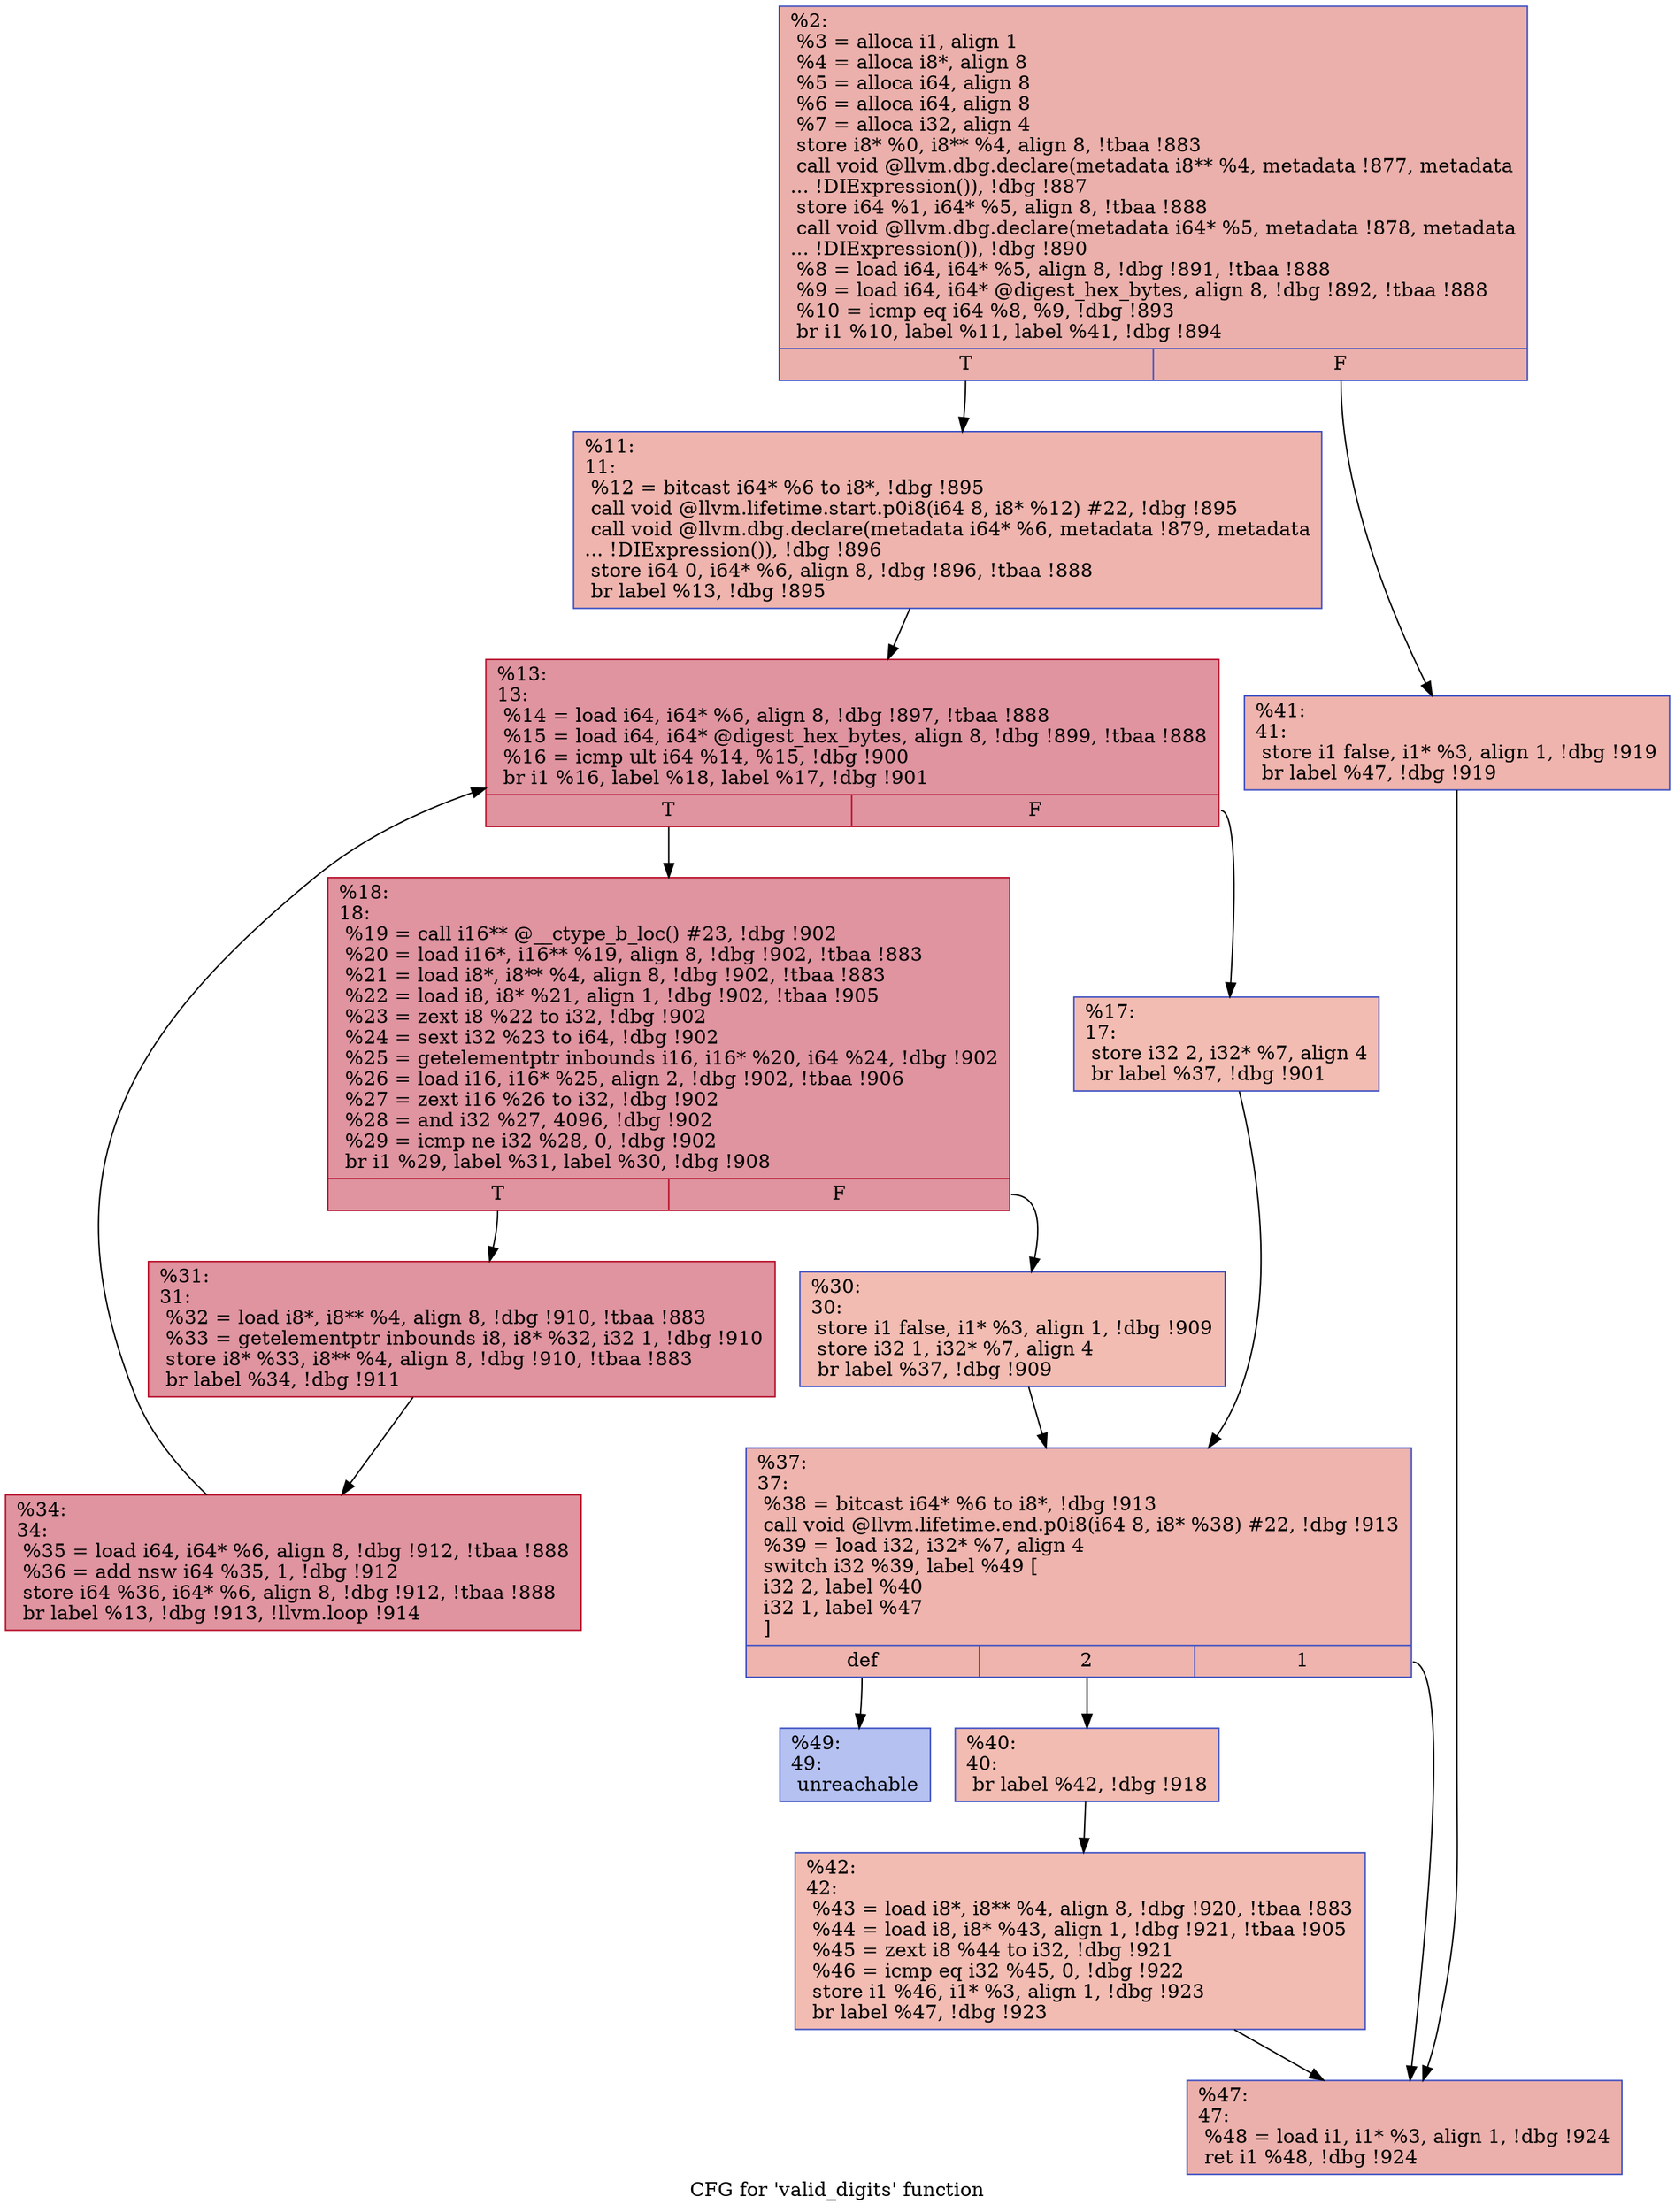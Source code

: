 digraph "CFG for 'valid_digits' function" {
	label="CFG for 'valid_digits' function";

	Node0x12708f0 [shape=record,color="#3d50c3ff", style=filled, fillcolor="#d24b4070",label="{%2:\l  %3 = alloca i1, align 1\l  %4 = alloca i8*, align 8\l  %5 = alloca i64, align 8\l  %6 = alloca i64, align 8\l  %7 = alloca i32, align 4\l  store i8* %0, i8** %4, align 8, !tbaa !883\l  call void @llvm.dbg.declare(metadata i8** %4, metadata !877, metadata\l... !DIExpression()), !dbg !887\l  store i64 %1, i64* %5, align 8, !tbaa !888\l  call void @llvm.dbg.declare(metadata i64* %5, metadata !878, metadata\l... !DIExpression()), !dbg !890\l  %8 = load i64, i64* %5, align 8, !dbg !891, !tbaa !888\l  %9 = load i64, i64* @digest_hex_bytes, align 8, !dbg !892, !tbaa !888\l  %10 = icmp eq i64 %8, %9, !dbg !893\l  br i1 %10, label %11, label %41, !dbg !894\l|{<s0>T|<s1>F}}"];
	Node0x12708f0:s0 -> Node0x1270a00;
	Node0x12708f0:s1 -> Node0x1270cd0;
	Node0x1270a00 [shape=record,color="#3d50c3ff", style=filled, fillcolor="#d8564670",label="{%11:\l11:                                               \l  %12 = bitcast i64* %6 to i8*, !dbg !895\l  call void @llvm.lifetime.start.p0i8(i64 8, i8* %12) #22, !dbg !895\l  call void @llvm.dbg.declare(metadata i64* %6, metadata !879, metadata\l... !DIExpression()), !dbg !896\l  store i64 0, i64* %6, align 8, !dbg !896, !tbaa !888\l  br label %13, !dbg !895\l}"];
	Node0x1270a00 -> Node0x1270a50;
	Node0x1270a50 [shape=record,color="#b70d28ff", style=filled, fillcolor="#b70d2870",label="{%13:\l13:                                               \l  %14 = load i64, i64* %6, align 8, !dbg !897, !tbaa !888\l  %15 = load i64, i64* @digest_hex_bytes, align 8, !dbg !899, !tbaa !888\l  %16 = icmp ult i64 %14, %15, !dbg !900\l  br i1 %16, label %18, label %17, !dbg !901\l|{<s0>T|<s1>F}}"];
	Node0x1270a50:s0 -> Node0x1270af0;
	Node0x1270a50:s1 -> Node0x1270aa0;
	Node0x1270aa0 [shape=record,color="#3d50c3ff", style=filled, fillcolor="#e1675170",label="{%17:\l17:                                               \l  store i32 2, i32* %7, align 4\l  br label %37, !dbg !901\l}"];
	Node0x1270aa0 -> Node0x1270c30;
	Node0x1270af0 [shape=record,color="#b70d28ff", style=filled, fillcolor="#b70d2870",label="{%18:\l18:                                               \l  %19 = call i16** @__ctype_b_loc() #23, !dbg !902\l  %20 = load i16*, i16** %19, align 8, !dbg !902, !tbaa !883\l  %21 = load i8*, i8** %4, align 8, !dbg !902, !tbaa !883\l  %22 = load i8, i8* %21, align 1, !dbg !902, !tbaa !905\l  %23 = zext i8 %22 to i32, !dbg !902\l  %24 = sext i32 %23 to i64, !dbg !902\l  %25 = getelementptr inbounds i16, i16* %20, i64 %24, !dbg !902\l  %26 = load i16, i16* %25, align 2, !dbg !902, !tbaa !906\l  %27 = zext i16 %26 to i32, !dbg !902\l  %28 = and i32 %27, 4096, !dbg !902\l  %29 = icmp ne i32 %28, 0, !dbg !902\l  br i1 %29, label %31, label %30, !dbg !908\l|{<s0>T|<s1>F}}"];
	Node0x1270af0:s0 -> Node0x1270b90;
	Node0x1270af0:s1 -> Node0x1270b40;
	Node0x1270b40 [shape=record,color="#3d50c3ff", style=filled, fillcolor="#e1675170",label="{%30:\l30:                                               \l  store i1 false, i1* %3, align 1, !dbg !909\l  store i32 1, i32* %7, align 4\l  br label %37, !dbg !909\l}"];
	Node0x1270b40 -> Node0x1270c30;
	Node0x1270b90 [shape=record,color="#b70d28ff", style=filled, fillcolor="#b70d2870",label="{%31:\l31:                                               \l  %32 = load i8*, i8** %4, align 8, !dbg !910, !tbaa !883\l  %33 = getelementptr inbounds i8, i8* %32, i32 1, !dbg !910\l  store i8* %33, i8** %4, align 8, !dbg !910, !tbaa !883\l  br label %34, !dbg !911\l}"];
	Node0x1270b90 -> Node0x1270be0;
	Node0x1270be0 [shape=record,color="#b70d28ff", style=filled, fillcolor="#b70d2870",label="{%34:\l34:                                               \l  %35 = load i64, i64* %6, align 8, !dbg !912, !tbaa !888\l  %36 = add nsw i64 %35, 1, !dbg !912\l  store i64 %36, i64* %6, align 8, !dbg !912, !tbaa !888\l  br label %13, !dbg !913, !llvm.loop !914\l}"];
	Node0x1270be0 -> Node0x1270a50;
	Node0x1270c30 [shape=record,color="#3d50c3ff", style=filled, fillcolor="#d8564670",label="{%37:\l37:                                               \l  %38 = bitcast i64* %6 to i8*, !dbg !913\l  call void @llvm.lifetime.end.p0i8(i64 8, i8* %38) #22, !dbg !913\l  %39 = load i32, i32* %7, align 4\l  switch i32 %39, label %49 [\l    i32 2, label %40\l    i32 1, label %47\l  ]\l|{<s0>def|<s1>2|<s2>1}}"];
	Node0x1270c30:s0 -> Node0x1270dc0;
	Node0x1270c30:s1 -> Node0x1270c80;
	Node0x1270c30:s2 -> Node0x1270d70;
	Node0x1270c80 [shape=record,color="#3d50c3ff", style=filled, fillcolor="#e1675170",label="{%40:\l40:                                               \l  br label %42, !dbg !918\l}"];
	Node0x1270c80 -> Node0x1270d20;
	Node0x1270cd0 [shape=record,color="#3d50c3ff", style=filled, fillcolor="#d8564670",label="{%41:\l41:                                               \l  store i1 false, i1* %3, align 1, !dbg !919\l  br label %47, !dbg !919\l}"];
	Node0x1270cd0 -> Node0x1270d70;
	Node0x1270d20 [shape=record,color="#3d50c3ff", style=filled, fillcolor="#e1675170",label="{%42:\l42:                                               \l  %43 = load i8*, i8** %4, align 8, !dbg !920, !tbaa !883\l  %44 = load i8, i8* %43, align 1, !dbg !921, !tbaa !905\l  %45 = zext i8 %44 to i32, !dbg !921\l  %46 = icmp eq i32 %45, 0, !dbg !922\l  store i1 %46, i1* %3, align 1, !dbg !923\l  br label %47, !dbg !923\l}"];
	Node0x1270d20 -> Node0x1270d70;
	Node0x1270d70 [shape=record,color="#3d50c3ff", style=filled, fillcolor="#d24b4070",label="{%47:\l47:                                               \l  %48 = load i1, i1* %3, align 1, !dbg !924\l  ret i1 %48, !dbg !924\l}"];
	Node0x1270dc0 [shape=record,color="#3d50c3ff", style=filled, fillcolor="#5572df70",label="{%49:\l49:                                               \l  unreachable\l}"];
}
